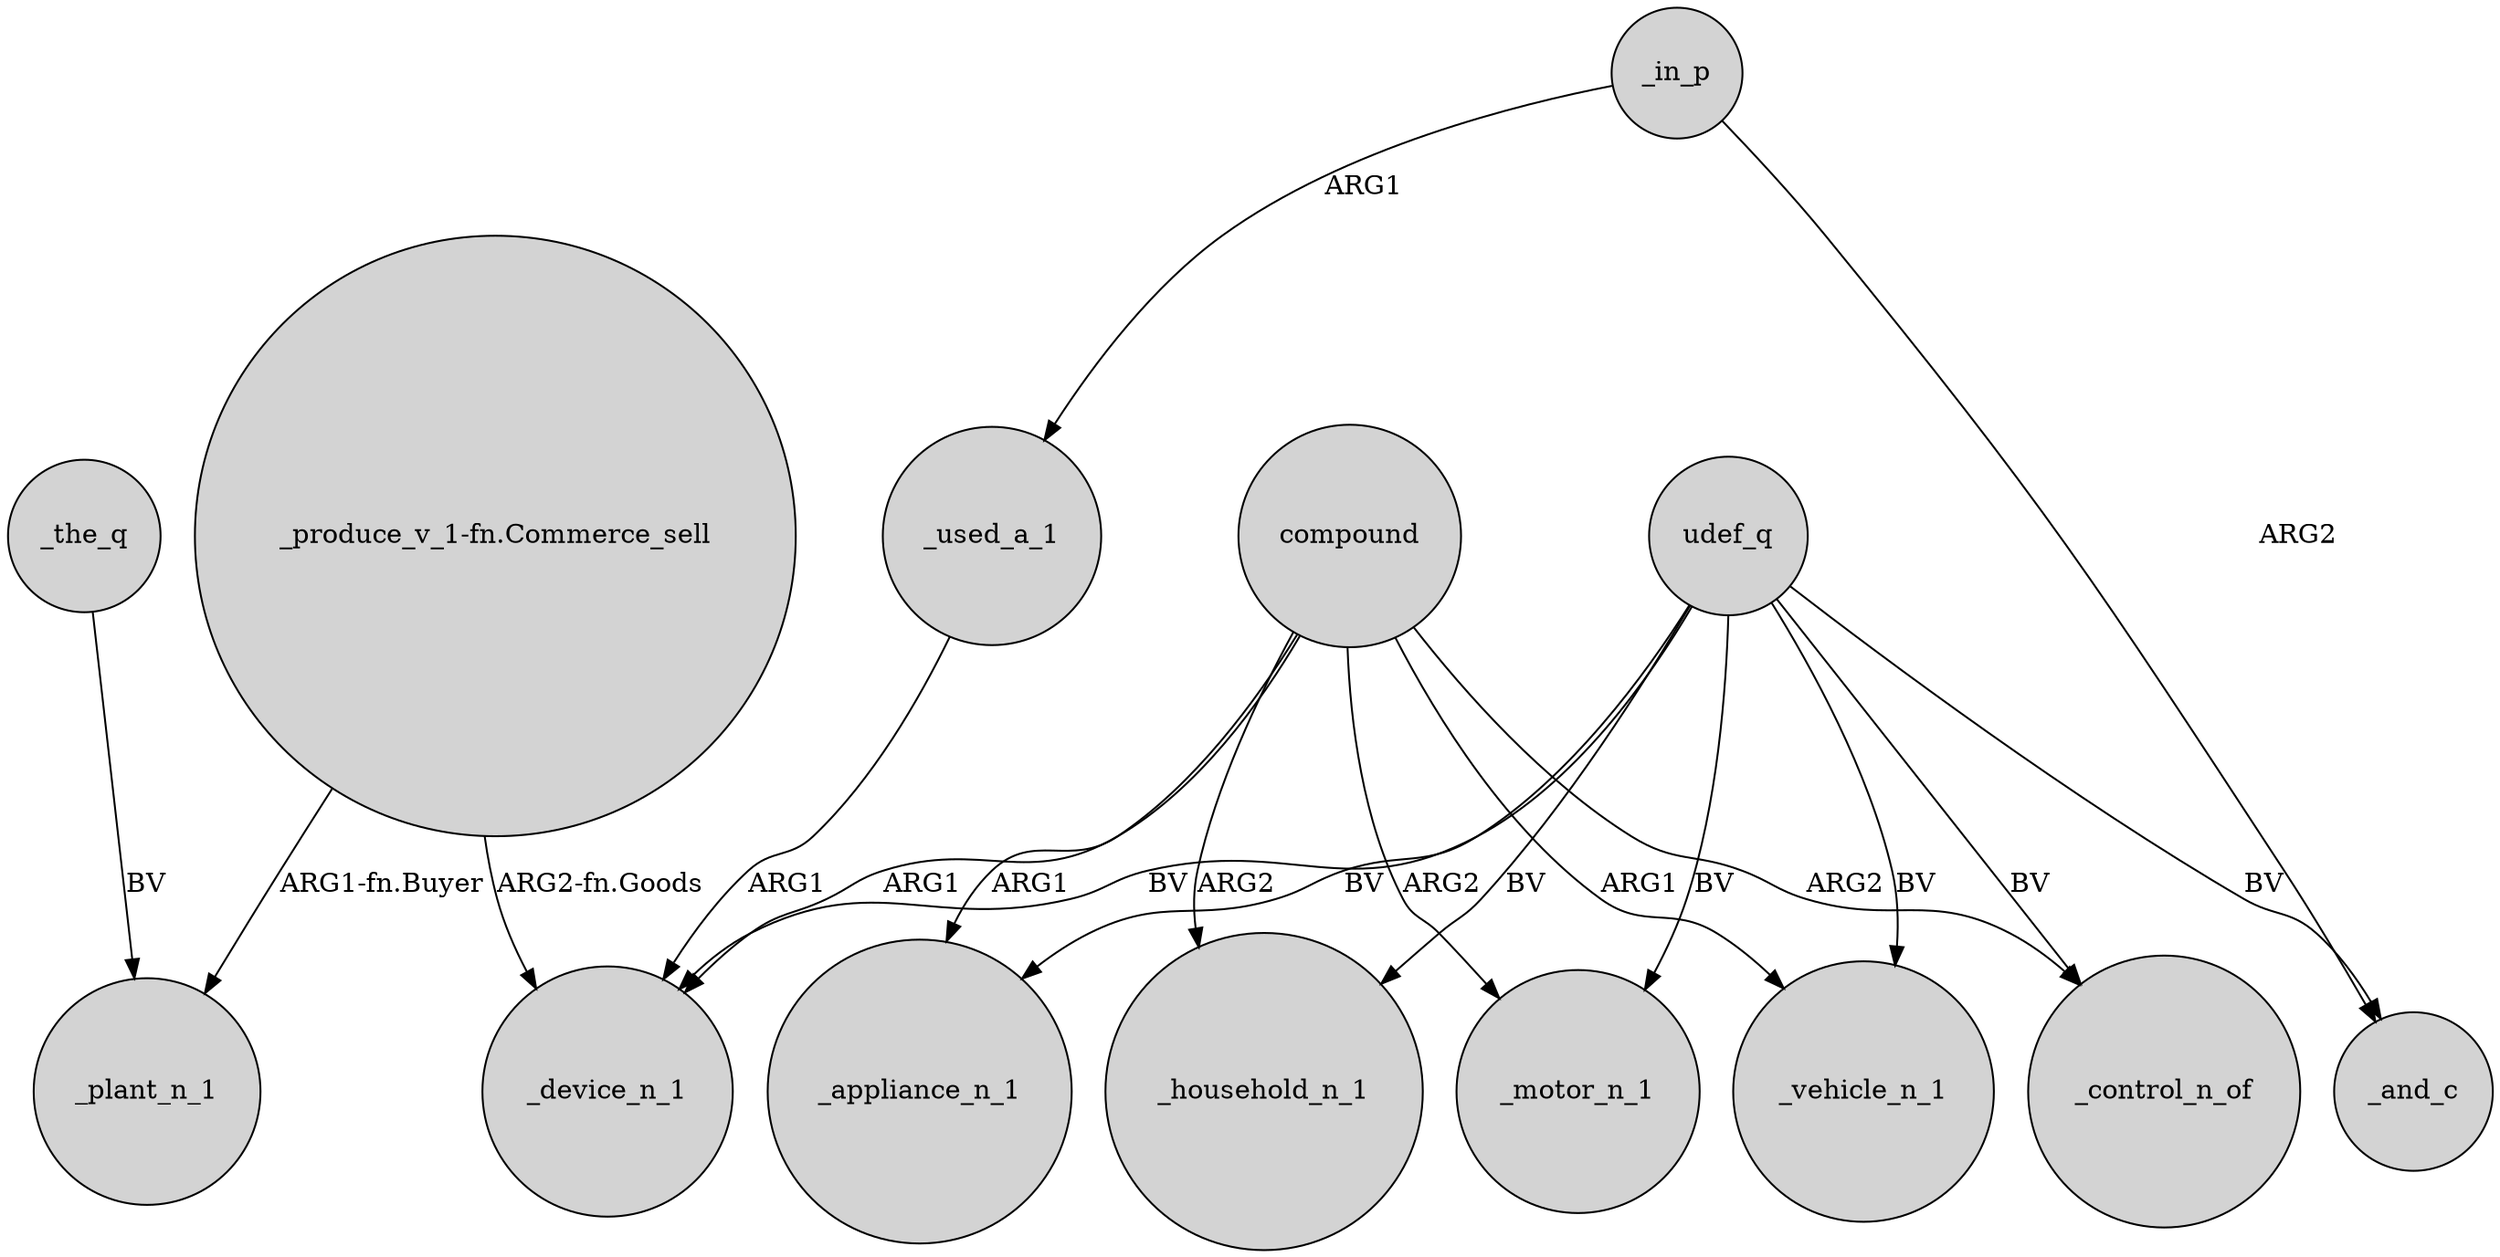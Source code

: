 digraph {
	node [shape=circle style=filled]
	compound -> _control_n_of [label=ARG2]
	_in_p -> _used_a_1 [label=ARG1]
	udef_q -> _device_n_1 [label=BV]
	udef_q -> _motor_n_1 [label=BV]
	udef_q -> _appliance_n_1 [label=BV]
	compound -> _motor_n_1 [label=ARG2]
	compound -> _household_n_1 [label=ARG2]
	udef_q -> _control_n_of [label=BV]
	udef_q -> _and_c [label=BV]
	_in_p -> _and_c [label=ARG2]
	"_produce_v_1-fn.Commerce_sell" -> _plant_n_1 [label="ARG1-fn.Buyer"]
	_the_q -> _plant_n_1 [label=BV]
	"_produce_v_1-fn.Commerce_sell" -> _device_n_1 [label="ARG2-fn.Goods"]
	compound -> _appliance_n_1 [label=ARG1]
	compound -> _device_n_1 [label=ARG1]
	compound -> _vehicle_n_1 [label=ARG1]
	_used_a_1 -> _device_n_1 [label=ARG1]
	udef_q -> _vehicle_n_1 [label=BV]
	udef_q -> _household_n_1 [label=BV]
}
